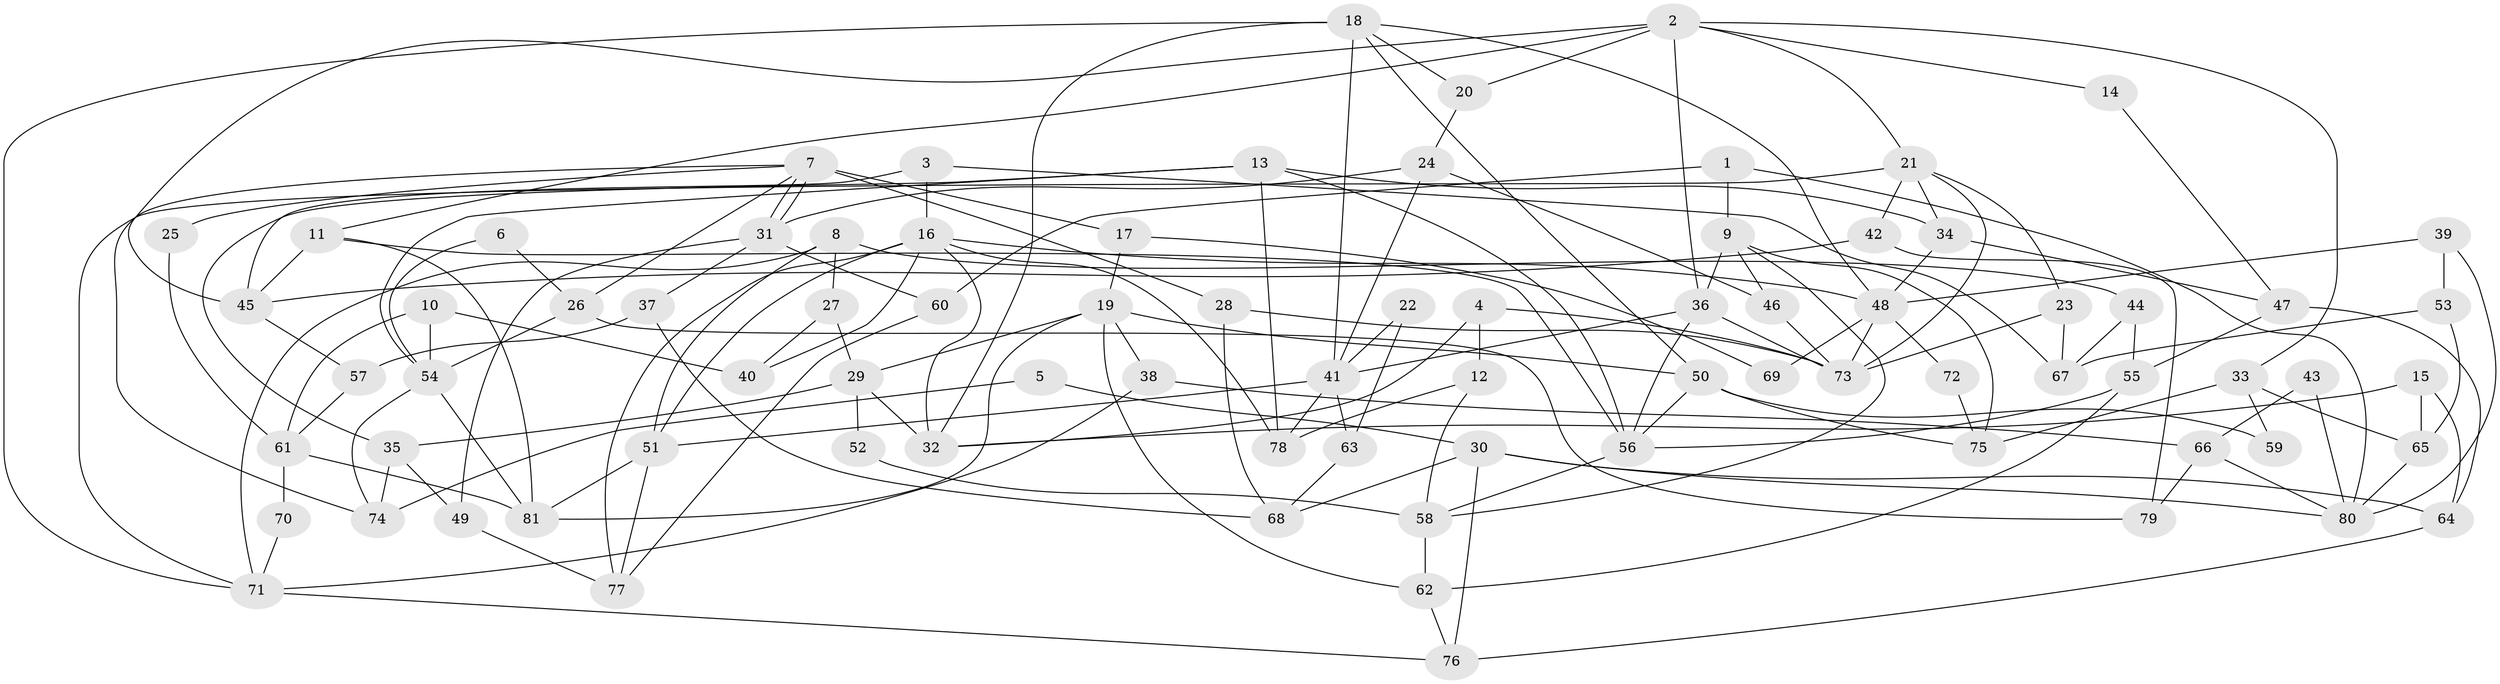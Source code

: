// coarse degree distribution, {11: 0.03125, 16: 0.03125, 12: 0.0625, 8: 0.09375, 6: 0.125, 5: 0.21875, 4: 0.15625, 2: 0.09375, 3: 0.09375, 13: 0.03125, 1: 0.03125, 9: 0.03125}
// Generated by graph-tools (version 1.1) at 2025/18/03/04/25 18:18:42]
// undirected, 81 vertices, 162 edges
graph export_dot {
graph [start="1"]
  node [color=gray90,style=filled];
  1;
  2;
  3;
  4;
  5;
  6;
  7;
  8;
  9;
  10;
  11;
  12;
  13;
  14;
  15;
  16;
  17;
  18;
  19;
  20;
  21;
  22;
  23;
  24;
  25;
  26;
  27;
  28;
  29;
  30;
  31;
  32;
  33;
  34;
  35;
  36;
  37;
  38;
  39;
  40;
  41;
  42;
  43;
  44;
  45;
  46;
  47;
  48;
  49;
  50;
  51;
  52;
  53;
  54;
  55;
  56;
  57;
  58;
  59;
  60;
  61;
  62;
  63;
  64;
  65;
  66;
  67;
  68;
  69;
  70;
  71;
  72;
  73;
  74;
  75;
  76;
  77;
  78;
  79;
  80;
  81;
  1 -- 9;
  1 -- 80;
  1 -- 60;
  2 -- 11;
  2 -- 36;
  2 -- 14;
  2 -- 20;
  2 -- 21;
  2 -- 33;
  2 -- 45;
  3 -- 45;
  3 -- 16;
  3 -- 67;
  4 -- 12;
  4 -- 73;
  4 -- 32;
  5 -- 30;
  5 -- 74;
  6 -- 54;
  6 -- 26;
  7 -- 26;
  7 -- 31;
  7 -- 31;
  7 -- 17;
  7 -- 25;
  7 -- 28;
  7 -- 74;
  8 -- 51;
  8 -- 71;
  8 -- 27;
  8 -- 44;
  9 -- 58;
  9 -- 36;
  9 -- 46;
  9 -- 75;
  10 -- 40;
  10 -- 54;
  10 -- 61;
  11 -- 56;
  11 -- 45;
  11 -- 81;
  12 -- 78;
  12 -- 58;
  13 -- 35;
  13 -- 34;
  13 -- 54;
  13 -- 56;
  13 -- 78;
  14 -- 47;
  15 -- 32;
  15 -- 64;
  15 -- 65;
  16 -- 51;
  16 -- 78;
  16 -- 32;
  16 -- 40;
  16 -- 48;
  16 -- 77;
  17 -- 19;
  17 -- 69;
  18 -- 41;
  18 -- 32;
  18 -- 20;
  18 -- 48;
  18 -- 50;
  18 -- 71;
  19 -- 50;
  19 -- 29;
  19 -- 38;
  19 -- 62;
  19 -- 81;
  20 -- 24;
  21 -- 73;
  21 -- 23;
  21 -- 34;
  21 -- 42;
  21 -- 71;
  22 -- 41;
  22 -- 63;
  23 -- 67;
  23 -- 73;
  24 -- 46;
  24 -- 31;
  24 -- 41;
  25 -- 61;
  26 -- 79;
  26 -- 54;
  27 -- 29;
  27 -- 40;
  28 -- 73;
  28 -- 68;
  29 -- 32;
  29 -- 35;
  29 -- 52;
  30 -- 80;
  30 -- 76;
  30 -- 64;
  30 -- 68;
  31 -- 37;
  31 -- 49;
  31 -- 60;
  33 -- 75;
  33 -- 59;
  33 -- 65;
  34 -- 48;
  34 -- 47;
  35 -- 49;
  35 -- 74;
  36 -- 41;
  36 -- 73;
  36 -- 56;
  37 -- 68;
  37 -- 57;
  38 -- 71;
  38 -- 66;
  39 -- 48;
  39 -- 53;
  39 -- 80;
  41 -- 51;
  41 -- 63;
  41 -- 78;
  42 -- 45;
  42 -- 79;
  43 -- 66;
  43 -- 80;
  44 -- 55;
  44 -- 67;
  45 -- 57;
  46 -- 73;
  47 -- 64;
  47 -- 55;
  48 -- 69;
  48 -- 72;
  48 -- 73;
  49 -- 77;
  50 -- 56;
  50 -- 59;
  50 -- 75;
  51 -- 81;
  51 -- 77;
  52 -- 58;
  53 -- 67;
  53 -- 65;
  54 -- 81;
  54 -- 74;
  55 -- 56;
  55 -- 62;
  56 -- 58;
  57 -- 61;
  58 -- 62;
  60 -- 77;
  61 -- 81;
  61 -- 70;
  62 -- 76;
  63 -- 68;
  64 -- 76;
  65 -- 80;
  66 -- 80;
  66 -- 79;
  70 -- 71;
  71 -- 76;
  72 -- 75;
}
